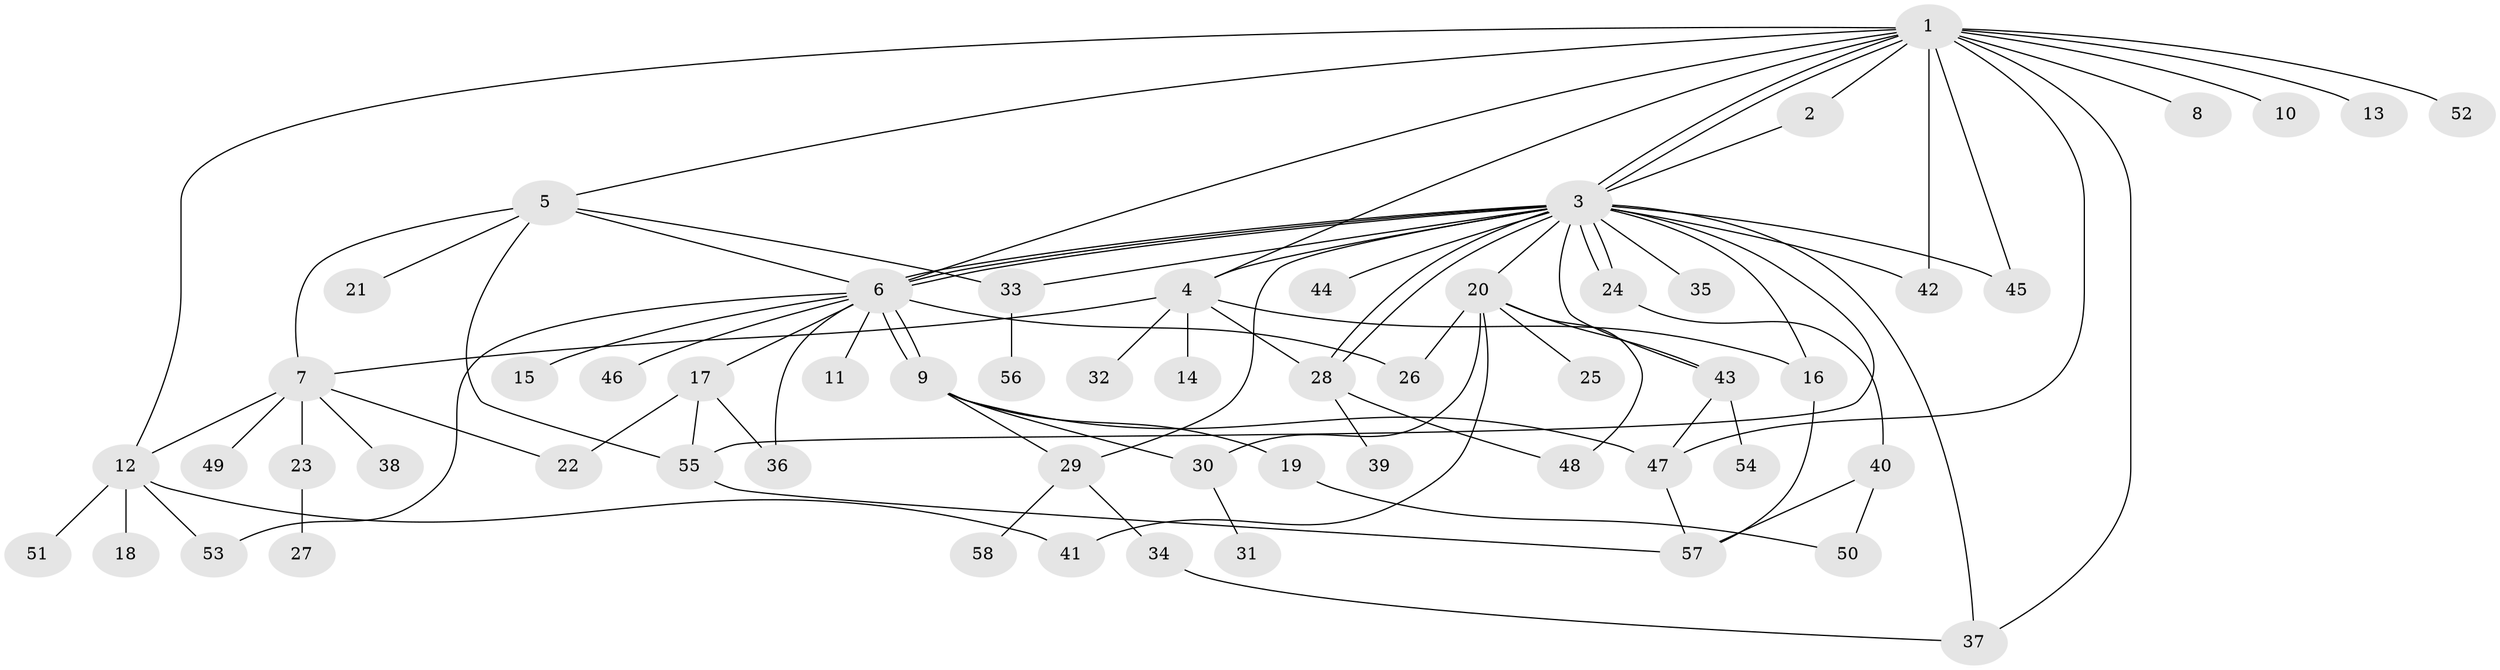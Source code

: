 // coarse degree distribution, {22: 0.02857142857142857, 3: 0.14285714285714285, 10: 0.02857142857142857, 6: 0.05714285714285714, 1: 0.5714285714285714, 5: 0.02857142857142857, 2: 0.11428571428571428, 4: 0.02857142857142857}
// Generated by graph-tools (version 1.1) at 2025/50/03/04/25 22:50:38]
// undirected, 58 vertices, 93 edges
graph export_dot {
  node [color=gray90,style=filled];
  1;
  2;
  3;
  4;
  5;
  6;
  7;
  8;
  9;
  10;
  11;
  12;
  13;
  14;
  15;
  16;
  17;
  18;
  19;
  20;
  21;
  22;
  23;
  24;
  25;
  26;
  27;
  28;
  29;
  30;
  31;
  32;
  33;
  34;
  35;
  36;
  37;
  38;
  39;
  40;
  41;
  42;
  43;
  44;
  45;
  46;
  47;
  48;
  49;
  50;
  51;
  52;
  53;
  54;
  55;
  56;
  57;
  58;
  1 -- 2;
  1 -- 3;
  1 -- 3;
  1 -- 4;
  1 -- 5;
  1 -- 6;
  1 -- 8;
  1 -- 10;
  1 -- 12;
  1 -- 13;
  1 -- 37;
  1 -- 42;
  1 -- 45;
  1 -- 47;
  1 -- 52;
  2 -- 3;
  3 -- 4;
  3 -- 6;
  3 -- 6;
  3 -- 6;
  3 -- 16;
  3 -- 20;
  3 -- 24;
  3 -- 24;
  3 -- 28;
  3 -- 28;
  3 -- 29;
  3 -- 33;
  3 -- 35;
  3 -- 37;
  3 -- 42;
  3 -- 43;
  3 -- 44;
  3 -- 45;
  3 -- 55;
  4 -- 7;
  4 -- 14;
  4 -- 16;
  4 -- 28;
  4 -- 32;
  5 -- 6;
  5 -- 7;
  5 -- 21;
  5 -- 33;
  5 -- 55;
  6 -- 9;
  6 -- 9;
  6 -- 11;
  6 -- 15;
  6 -- 17;
  6 -- 26;
  6 -- 36;
  6 -- 46;
  6 -- 53;
  7 -- 12;
  7 -- 22;
  7 -- 23;
  7 -- 38;
  7 -- 49;
  9 -- 19;
  9 -- 29;
  9 -- 30;
  9 -- 47;
  12 -- 18;
  12 -- 41;
  12 -- 51;
  12 -- 53;
  16 -- 57;
  17 -- 22;
  17 -- 36;
  17 -- 55;
  19 -- 50;
  20 -- 25;
  20 -- 26;
  20 -- 30;
  20 -- 41;
  20 -- 43;
  20 -- 48;
  23 -- 27;
  24 -- 40;
  28 -- 39;
  28 -- 48;
  29 -- 34;
  29 -- 58;
  30 -- 31;
  33 -- 56;
  34 -- 37;
  40 -- 50;
  40 -- 57;
  43 -- 47;
  43 -- 54;
  47 -- 57;
  55 -- 57;
}
